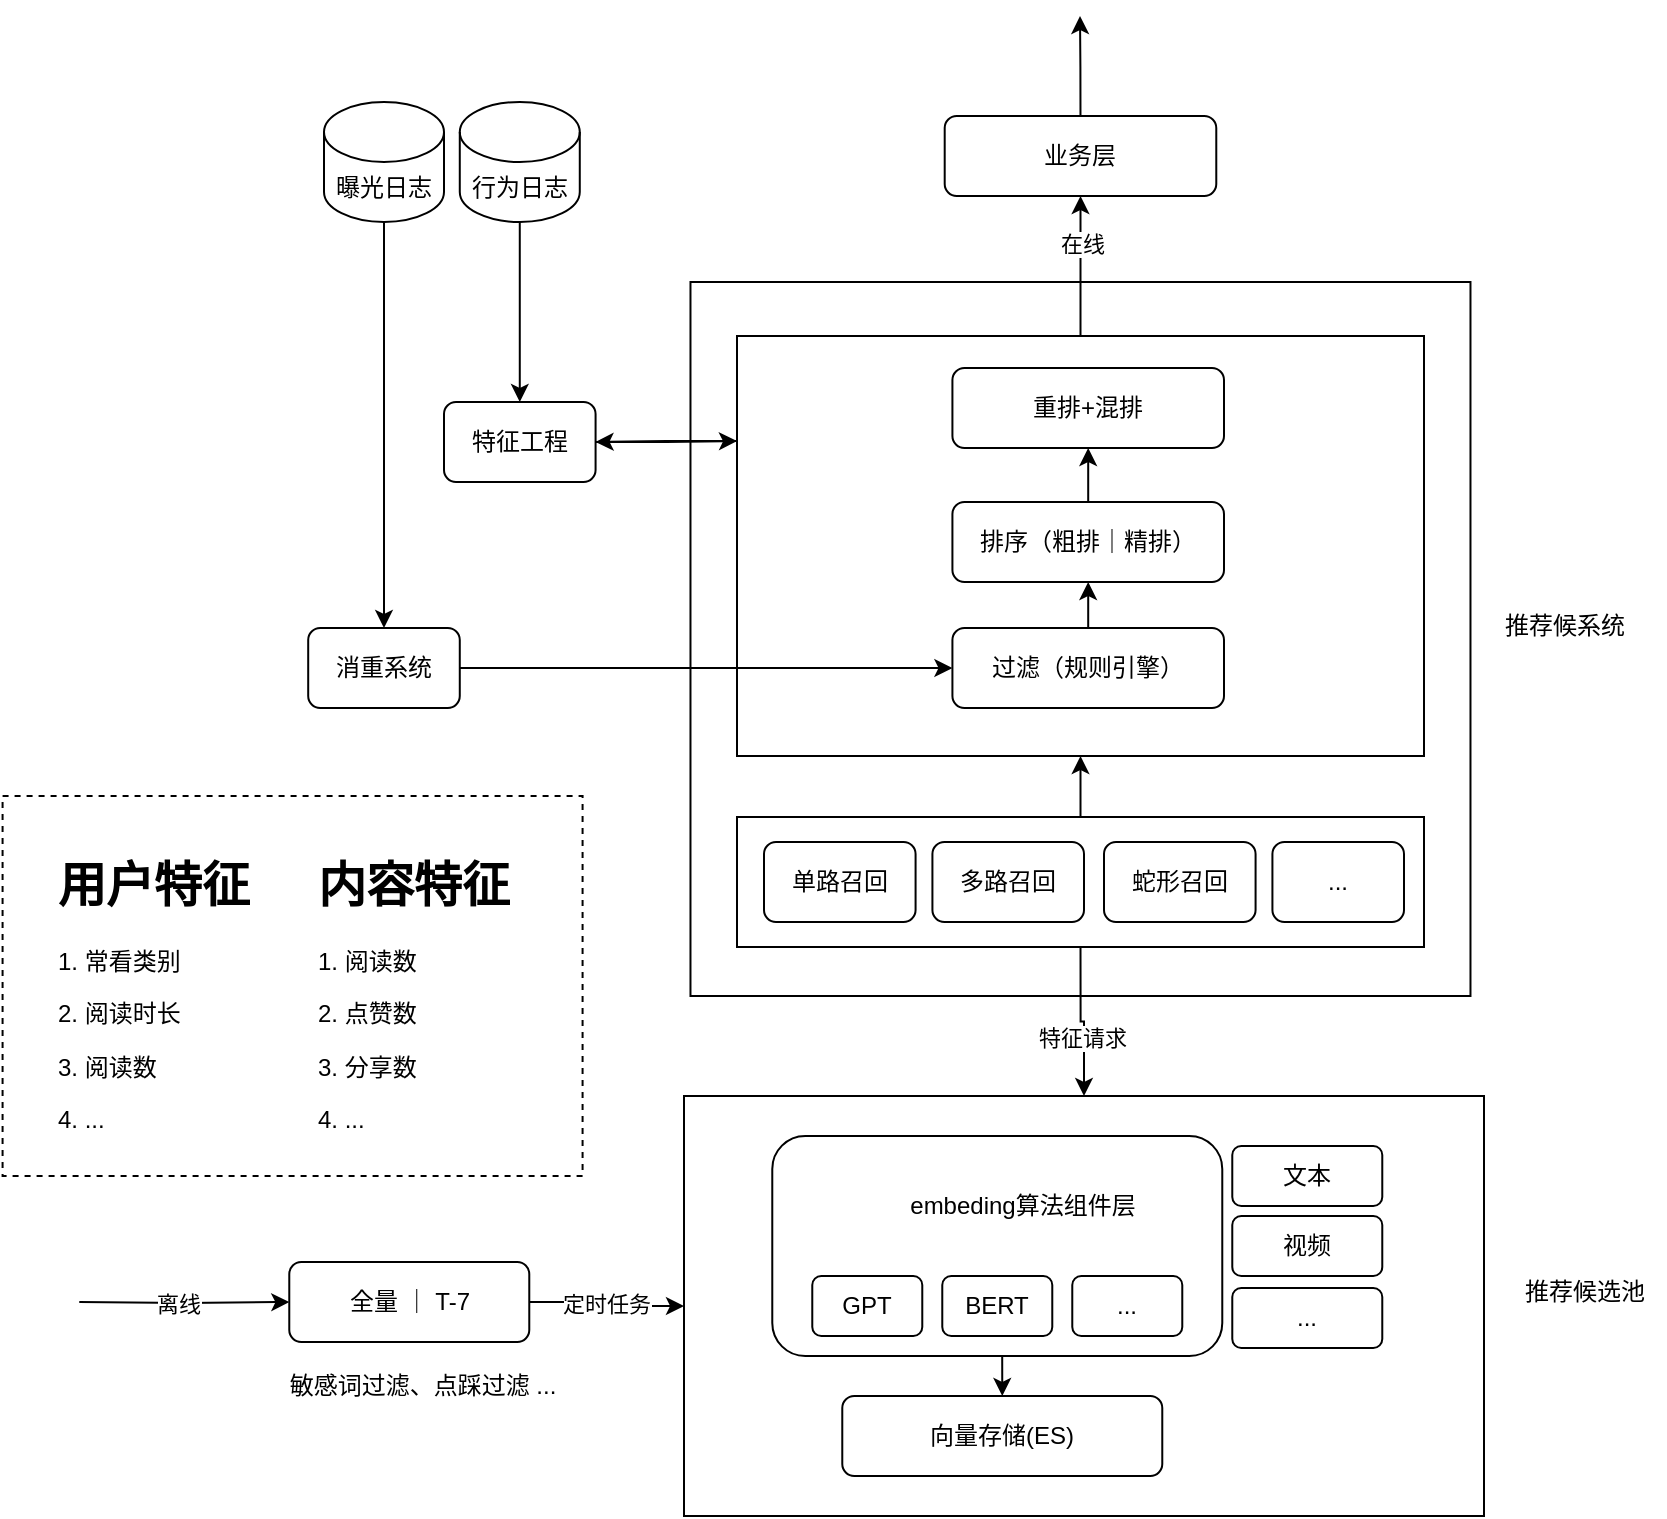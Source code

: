 <mxfile version="21.6.5" type="github">
  <diagram name="第 1 页" id="dJIPi76iVZj3krwEWg67">
    <mxGraphModel dx="1242" dy="724" grid="1" gridSize="10" guides="1" tooltips="1" connect="1" arrows="1" fold="1" page="1" pageScale="1" pageWidth="827" pageHeight="1169" math="0" shadow="0">
      <root>
        <mxCell id="0" />
        <mxCell id="1" parent="0" />
        <mxCell id="nsF8MxTp3OHglWCViLP3-88" value="" style="rounded=0;whiteSpace=wrap;html=1;dashed=1;" vertex="1" parent="1">
          <mxGeometry x="179.29" y="600" width="290" height="190" as="geometry" />
        </mxCell>
        <mxCell id="nsF8MxTp3OHglWCViLP3-86" value="" style="rounded=0;whiteSpace=wrap;html=1;" vertex="1" parent="1">
          <mxGeometry x="523.24" y="343" width="390" height="357" as="geometry" />
        </mxCell>
        <mxCell id="nsF8MxTp3OHglWCViLP3-35" value="" style="rounded=0;whiteSpace=wrap;html=1;" vertex="1" parent="1">
          <mxGeometry x="520" y="750" width="400" height="210" as="geometry" />
        </mxCell>
        <mxCell id="nsF8MxTp3OHglWCViLP3-79" style="edgeStyle=orthogonalEdgeStyle;rounded=0;orthogonalLoop=1;jettySize=auto;html=1;exitX=0.5;exitY=1;exitDx=0;exitDy=0;entryX=0.5;entryY=0;entryDx=0;entryDy=0;" edge="1" parent="1" source="nsF8MxTp3OHglWCViLP3-5" target="nsF8MxTp3OHglWCViLP3-9">
          <mxGeometry relative="1" as="geometry" />
        </mxCell>
        <mxCell id="nsF8MxTp3OHglWCViLP3-5" value="" style="rounded=1;whiteSpace=wrap;html=1;" vertex="1" parent="1">
          <mxGeometry x="564.14" y="770" width="225" height="110" as="geometry" />
        </mxCell>
        <mxCell id="nsF8MxTp3OHglWCViLP3-2" value="embeding算法组件层" style="text;html=1;align=center;verticalAlign=middle;resizable=0;points=[];autosize=1;strokeColor=none;fillColor=none;" vertex="1" parent="1">
          <mxGeometry x="619.14" y="790" width="140" height="30" as="geometry" />
        </mxCell>
        <mxCell id="nsF8MxTp3OHglWCViLP3-6" value="GPT" style="rounded=1;whiteSpace=wrap;html=1;" vertex="1" parent="1">
          <mxGeometry x="584.14" y="840" width="55" height="30" as="geometry" />
        </mxCell>
        <mxCell id="nsF8MxTp3OHglWCViLP3-7" value="BERT" style="rounded=1;whiteSpace=wrap;html=1;" vertex="1" parent="1">
          <mxGeometry x="649.14" y="840" width="55" height="30" as="geometry" />
        </mxCell>
        <mxCell id="nsF8MxTp3OHglWCViLP3-8" value="..." style="rounded=1;whiteSpace=wrap;html=1;" vertex="1" parent="1">
          <mxGeometry x="714.14" y="840" width="55" height="30" as="geometry" />
        </mxCell>
        <mxCell id="nsF8MxTp3OHglWCViLP3-9" value="向量存储(ES)" style="rounded=1;whiteSpace=wrap;html=1;" vertex="1" parent="1">
          <mxGeometry x="599.14" y="900" width="160" height="40" as="geometry" />
        </mxCell>
        <mxCell id="nsF8MxTp3OHglWCViLP3-12" value="定时任务" style="edgeStyle=orthogonalEdgeStyle;rounded=0;orthogonalLoop=1;jettySize=auto;html=1;exitX=1;exitY=0.5;exitDx=0;exitDy=0;entryX=0;entryY=0.5;entryDx=0;entryDy=0;" edge="1" parent="1" source="nsF8MxTp3OHglWCViLP3-13" target="nsF8MxTp3OHglWCViLP3-35">
          <mxGeometry relative="1" as="geometry">
            <mxPoint x="515" y="855" as="targetPoint" />
            <mxPoint as="offset" />
          </mxGeometry>
        </mxCell>
        <mxCell id="nsF8MxTp3OHglWCViLP3-13" value="全量 ｜ T-7" style="rounded=1;whiteSpace=wrap;html=1;" vertex="1" parent="1">
          <mxGeometry x="322.64" y="833" width="120" height="40" as="geometry" />
        </mxCell>
        <mxCell id="nsF8MxTp3OHglWCViLP3-14" style="edgeStyle=orthogonalEdgeStyle;rounded=0;orthogonalLoop=1;jettySize=auto;html=1;" edge="1" parent="1" target="nsF8MxTp3OHglWCViLP3-13">
          <mxGeometry relative="1" as="geometry">
            <mxPoint x="217.64" y="853" as="sourcePoint" />
          </mxGeometry>
        </mxCell>
        <mxCell id="nsF8MxTp3OHglWCViLP3-20" value="离线" style="edgeLabel;html=1;align=center;verticalAlign=middle;resizable=0;points=[];" vertex="1" connectable="0" parent="nsF8MxTp3OHglWCViLP3-14">
          <mxGeometry x="-0.345" y="-1" relative="1" as="geometry">
            <mxPoint x="15" y="-1" as="offset" />
          </mxGeometry>
        </mxCell>
        <mxCell id="nsF8MxTp3OHglWCViLP3-21" value="文本" style="rounded=1;whiteSpace=wrap;html=1;" vertex="1" parent="1">
          <mxGeometry x="794.14" y="775" width="75" height="30" as="geometry" />
        </mxCell>
        <mxCell id="nsF8MxTp3OHglWCViLP3-22" value="视频" style="rounded=1;whiteSpace=wrap;html=1;" vertex="1" parent="1">
          <mxGeometry x="794.14" y="810" width="75" height="30" as="geometry" />
        </mxCell>
        <mxCell id="nsF8MxTp3OHglWCViLP3-23" value="..." style="rounded=1;whiteSpace=wrap;html=1;" vertex="1" parent="1">
          <mxGeometry x="794.14" y="846" width="75" height="30" as="geometry" />
        </mxCell>
        <mxCell id="nsF8MxTp3OHglWCViLP3-52" style="edgeStyle=orthogonalEdgeStyle;rounded=0;orthogonalLoop=1;jettySize=auto;html=1;exitX=0.5;exitY=0;exitDx=0;exitDy=0;entryX=0.5;entryY=1;entryDx=0;entryDy=0;" edge="1" parent="1" source="nsF8MxTp3OHglWCViLP3-36" target="nsF8MxTp3OHglWCViLP3-44">
          <mxGeometry relative="1" as="geometry" />
        </mxCell>
        <mxCell id="nsF8MxTp3OHglWCViLP3-83" style="edgeStyle=orthogonalEdgeStyle;rounded=0;orthogonalLoop=1;jettySize=auto;html=1;exitX=0.5;exitY=1;exitDx=0;exitDy=0;entryX=0.5;entryY=0;entryDx=0;entryDy=0;" edge="1" parent="1" source="nsF8MxTp3OHglWCViLP3-36" target="nsF8MxTp3OHglWCViLP3-35">
          <mxGeometry relative="1" as="geometry" />
        </mxCell>
        <mxCell id="nsF8MxTp3OHglWCViLP3-84" value="特征请求" style="edgeLabel;html=1;align=center;verticalAlign=middle;resizable=0;points=[];" vertex="1" connectable="0" parent="nsF8MxTp3OHglWCViLP3-83">
          <mxGeometry x="-0.247" relative="1" as="geometry">
            <mxPoint y="17" as="offset" />
          </mxGeometry>
        </mxCell>
        <mxCell id="nsF8MxTp3OHglWCViLP3-36" value="" style="rounded=0;whiteSpace=wrap;html=1;" vertex="1" parent="1">
          <mxGeometry x="546.5" y="610.5" width="343.5" height="65" as="geometry" />
        </mxCell>
        <mxCell id="nsF8MxTp3OHglWCViLP3-37" value="单路召回" style="rounded=1;whiteSpace=wrap;html=1;" vertex="1" parent="1">
          <mxGeometry x="560" y="623" width="75.789" height="40" as="geometry" />
        </mxCell>
        <mxCell id="nsF8MxTp3OHglWCViLP3-38" value="多路召回" style="rounded=1;whiteSpace=wrap;html=1;" vertex="1" parent="1">
          <mxGeometry x="644.211" y="623" width="75.789" height="40" as="geometry" />
        </mxCell>
        <mxCell id="nsF8MxTp3OHglWCViLP3-41" value="蛇形召回" style="rounded=1;whiteSpace=wrap;html=1;" vertex="1" parent="1">
          <mxGeometry x="730.001" y="623" width="75.789" height="40" as="geometry" />
        </mxCell>
        <mxCell id="nsF8MxTp3OHglWCViLP3-42" value="..." style="rounded=1;whiteSpace=wrap;html=1;" vertex="1" parent="1">
          <mxGeometry x="814.21" y="623" width="65.79" height="40" as="geometry" />
        </mxCell>
        <mxCell id="nsF8MxTp3OHglWCViLP3-61" style="edgeStyle=orthogonalEdgeStyle;rounded=0;orthogonalLoop=1;jettySize=auto;html=1;exitX=0.5;exitY=0;exitDx=0;exitDy=0;" edge="1" parent="1" source="nsF8MxTp3OHglWCViLP3-44" target="nsF8MxTp3OHglWCViLP3-56">
          <mxGeometry relative="1" as="geometry" />
        </mxCell>
        <mxCell id="nsF8MxTp3OHglWCViLP3-62" value="在线" style="edgeLabel;html=1;align=center;verticalAlign=middle;resizable=0;points=[];" vertex="1" connectable="0" parent="nsF8MxTp3OHglWCViLP3-61">
          <mxGeometry x="0.014" y="-1" relative="1" as="geometry">
            <mxPoint x="-1" y="-11" as="offset" />
          </mxGeometry>
        </mxCell>
        <mxCell id="nsF8MxTp3OHglWCViLP3-65" style="edgeStyle=orthogonalEdgeStyle;rounded=0;orthogonalLoop=1;jettySize=auto;html=1;exitX=0;exitY=0.25;exitDx=0;exitDy=0;entryX=1;entryY=0.5;entryDx=0;entryDy=0;" edge="1" parent="1" source="nsF8MxTp3OHglWCViLP3-44" target="nsF8MxTp3OHglWCViLP3-63">
          <mxGeometry relative="1" as="geometry" />
        </mxCell>
        <mxCell id="nsF8MxTp3OHglWCViLP3-44" value="" style="rounded=0;whiteSpace=wrap;html=1;" vertex="1" parent="1">
          <mxGeometry x="546.5" y="370" width="343.5" height="210" as="geometry" />
        </mxCell>
        <mxCell id="nsF8MxTp3OHglWCViLP3-50" style="edgeStyle=orthogonalEdgeStyle;rounded=0;orthogonalLoop=1;jettySize=auto;html=1;exitX=1;exitY=0.5;exitDx=0;exitDy=0;" edge="1" parent="1" source="nsF8MxTp3OHglWCViLP3-46" target="nsF8MxTp3OHglWCViLP3-48">
          <mxGeometry relative="1" as="geometry" />
        </mxCell>
        <mxCell id="nsF8MxTp3OHglWCViLP3-46" value="消重系统" style="rounded=1;whiteSpace=wrap;html=1;" vertex="1" parent="1">
          <mxGeometry x="332.1" y="516" width="75.789" height="40" as="geometry" />
        </mxCell>
        <mxCell id="nsF8MxTp3OHglWCViLP3-54" style="edgeStyle=orthogonalEdgeStyle;rounded=0;orthogonalLoop=1;jettySize=auto;html=1;exitX=0.5;exitY=0;exitDx=0;exitDy=0;" edge="1" parent="1" source="nsF8MxTp3OHglWCViLP3-47" target="nsF8MxTp3OHglWCViLP3-49">
          <mxGeometry relative="1" as="geometry" />
        </mxCell>
        <mxCell id="nsF8MxTp3OHglWCViLP3-47" value="排序（粗排｜精排）" style="rounded=1;whiteSpace=wrap;html=1;" vertex="1" parent="1">
          <mxGeometry x="654.21" y="453" width="135.79" height="40" as="geometry" />
        </mxCell>
        <mxCell id="nsF8MxTp3OHglWCViLP3-53" style="edgeStyle=orthogonalEdgeStyle;rounded=0;orthogonalLoop=1;jettySize=auto;html=1;exitX=0.5;exitY=0;exitDx=0;exitDy=0;" edge="1" parent="1" source="nsF8MxTp3OHglWCViLP3-48" target="nsF8MxTp3OHglWCViLP3-47">
          <mxGeometry relative="1" as="geometry" />
        </mxCell>
        <mxCell id="nsF8MxTp3OHglWCViLP3-48" value="过滤（规则引擎）" style="rounded=1;whiteSpace=wrap;html=1;" vertex="1" parent="1">
          <mxGeometry x="654.21" y="516" width="135.79" height="40" as="geometry" />
        </mxCell>
        <mxCell id="nsF8MxTp3OHglWCViLP3-49" value="重排+混排" style="rounded=1;whiteSpace=wrap;html=1;" vertex="1" parent="1">
          <mxGeometry x="654.21" y="386" width="135.79" height="40" as="geometry" />
        </mxCell>
        <mxCell id="nsF8MxTp3OHglWCViLP3-60" style="edgeStyle=orthogonalEdgeStyle;rounded=0;orthogonalLoop=1;jettySize=auto;html=1;exitX=0.5;exitY=0;exitDx=0;exitDy=0;" edge="1" parent="1" source="nsF8MxTp3OHglWCViLP3-56">
          <mxGeometry relative="1" as="geometry">
            <mxPoint x="718" y="210" as="targetPoint" />
          </mxGeometry>
        </mxCell>
        <mxCell id="nsF8MxTp3OHglWCViLP3-56" value="业务层" style="rounded=1;whiteSpace=wrap;html=1;" vertex="1" parent="1">
          <mxGeometry x="650.35" y="260" width="135.79" height="40" as="geometry" />
        </mxCell>
        <mxCell id="nsF8MxTp3OHglWCViLP3-64" style="edgeStyle=orthogonalEdgeStyle;rounded=0;orthogonalLoop=1;jettySize=auto;html=1;exitX=1;exitY=0.5;exitDx=0;exitDy=0;entryX=0;entryY=0.25;entryDx=0;entryDy=0;" edge="1" parent="1" source="nsF8MxTp3OHglWCViLP3-63" target="nsF8MxTp3OHglWCViLP3-44">
          <mxGeometry relative="1" as="geometry" />
        </mxCell>
        <mxCell id="nsF8MxTp3OHglWCViLP3-63" value="特征工程" style="rounded=1;whiteSpace=wrap;html=1;" vertex="1" parent="1">
          <mxGeometry x="400" y="403" width="75.789" height="40" as="geometry" />
        </mxCell>
        <mxCell id="nsF8MxTp3OHglWCViLP3-76" style="edgeStyle=orthogonalEdgeStyle;rounded=0;orthogonalLoop=1;jettySize=auto;html=1;exitX=0.5;exitY=1;exitDx=0;exitDy=0;exitPerimeter=0;entryX=0.5;entryY=0;entryDx=0;entryDy=0;" edge="1" parent="1" source="nsF8MxTp3OHglWCViLP3-73" target="nsF8MxTp3OHglWCViLP3-46">
          <mxGeometry relative="1" as="geometry" />
        </mxCell>
        <mxCell id="nsF8MxTp3OHglWCViLP3-75" style="edgeStyle=orthogonalEdgeStyle;rounded=0;orthogonalLoop=1;jettySize=auto;html=1;exitX=0.5;exitY=1;exitDx=0;exitDy=0;exitPerimeter=0;entryX=0.5;entryY=0;entryDx=0;entryDy=0;" edge="1" parent="1" source="nsF8MxTp3OHglWCViLP3-74" target="nsF8MxTp3OHglWCViLP3-63">
          <mxGeometry relative="1" as="geometry" />
        </mxCell>
        <mxCell id="nsF8MxTp3OHglWCViLP3-77" value="" style="group" vertex="1" connectable="0" parent="1">
          <mxGeometry x="340" y="253" width="127.89" height="60" as="geometry" />
        </mxCell>
        <mxCell id="nsF8MxTp3OHglWCViLP3-73" value="曝光日志" style="shape=cylinder3;whiteSpace=wrap;html=1;boundedLbl=1;backgroundOutline=1;size=15;" vertex="1" parent="nsF8MxTp3OHglWCViLP3-77">
          <mxGeometry width="60.0" height="60" as="geometry" />
        </mxCell>
        <mxCell id="nsF8MxTp3OHglWCViLP3-74" value="行为日志" style="shape=cylinder3;whiteSpace=wrap;html=1;boundedLbl=1;backgroundOutline=1;size=15;" vertex="1" parent="nsF8MxTp3OHglWCViLP3-77">
          <mxGeometry x="67.89" width="60.0" height="60" as="geometry" />
        </mxCell>
        <mxCell id="nsF8MxTp3OHglWCViLP3-78" value="推荐候选池" style="text;html=1;align=center;verticalAlign=middle;resizable=0;points=[];autosize=1;strokeColor=none;fillColor=none;" vertex="1" parent="1">
          <mxGeometry x="930" y="833" width="80" height="30" as="geometry" />
        </mxCell>
        <mxCell id="nsF8MxTp3OHglWCViLP3-81" value="&lt;h1&gt;内容特征&lt;/h1&gt;&lt;p&gt;1. 阅读数&lt;/p&gt;&lt;p&gt;2. 点赞数&lt;/p&gt;&lt;p&gt;3. 分享数&lt;/p&gt;&lt;p&gt;4. ...&lt;/p&gt;" style="text;html=1;strokeColor=none;fillColor=none;spacing=5;spacingTop=-20;whiteSpace=wrap;overflow=hidden;rounded=0;" vertex="1" parent="1">
          <mxGeometry x="331.93" y="625" width="120" height="150" as="geometry" />
        </mxCell>
        <mxCell id="nsF8MxTp3OHglWCViLP3-82" value="&lt;h1&gt;用户特征&lt;/h1&gt;&lt;p&gt;1. 常看类别&lt;/p&gt;&lt;p&gt;2. 阅读时长&lt;/p&gt;&lt;p&gt;3. 阅读数&lt;/p&gt;&lt;p&gt;4. ...&lt;/p&gt;" style="text;html=1;strokeColor=none;fillColor=none;spacing=5;spacingTop=-20;whiteSpace=wrap;overflow=hidden;rounded=0;" vertex="1" parent="1">
          <mxGeometry x="201.93" y="625" width="120" height="150" as="geometry" />
        </mxCell>
        <mxCell id="nsF8MxTp3OHglWCViLP3-85" value="敏感词过滤、点踩过滤 ..." style="text;html=1;align=center;verticalAlign=middle;resizable=0;points=[];autosize=1;strokeColor=none;fillColor=none;" vertex="1" parent="1">
          <mxGeometry x="309.29" y="880" width="160" height="30" as="geometry" />
        </mxCell>
        <mxCell id="nsF8MxTp3OHglWCViLP3-87" value="推荐候系统" style="text;html=1;align=center;verticalAlign=middle;resizable=0;points=[];autosize=1;strokeColor=none;fillColor=none;" vertex="1" parent="1">
          <mxGeometry x="920" y="500" width="80" height="30" as="geometry" />
        </mxCell>
      </root>
    </mxGraphModel>
  </diagram>
</mxfile>
